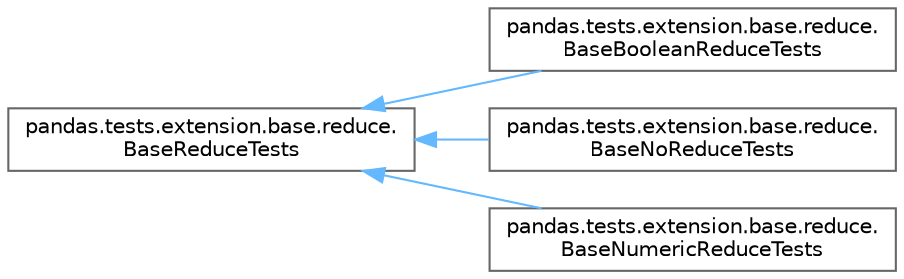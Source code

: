 digraph "Graphical Class Hierarchy"
{
 // LATEX_PDF_SIZE
  bgcolor="transparent";
  edge [fontname=Helvetica,fontsize=10,labelfontname=Helvetica,labelfontsize=10];
  node [fontname=Helvetica,fontsize=10,shape=box,height=0.2,width=0.4];
  rankdir="LR";
  Node0 [id="Node000000",label="pandas.tests.extension.base.reduce.\lBaseReduceTests",height=0.2,width=0.4,color="grey40", fillcolor="white", style="filled",URL="$d0/dae/classpandas_1_1tests_1_1extension_1_1base_1_1reduce_1_1BaseReduceTests.html",tooltip=" "];
  Node0 -> Node1 [id="edge4672_Node000000_Node000001",dir="back",color="steelblue1",style="solid",tooltip=" "];
  Node1 [id="Node000001",label="pandas.tests.extension.base.reduce.\lBaseBooleanReduceTests",height=0.2,width=0.4,color="grey40", fillcolor="white", style="filled",URL="$dd/d75/classpandas_1_1tests_1_1extension_1_1base_1_1reduce_1_1BaseBooleanReduceTests.html",tooltip=" "];
  Node0 -> Node2 [id="edge4673_Node000000_Node000002",dir="back",color="steelblue1",style="solid",tooltip=" "];
  Node2 [id="Node000002",label="pandas.tests.extension.base.reduce.\lBaseNoReduceTests",height=0.2,width=0.4,color="grey40", fillcolor="white", style="filled",URL="$d9/d4e/classpandas_1_1tests_1_1extension_1_1base_1_1reduce_1_1BaseNoReduceTests.html",tooltip=" "];
  Node0 -> Node3 [id="edge4674_Node000000_Node000003",dir="back",color="steelblue1",style="solid",tooltip=" "];
  Node3 [id="Node000003",label="pandas.tests.extension.base.reduce.\lBaseNumericReduceTests",height=0.2,width=0.4,color="grey40", fillcolor="white", style="filled",URL="$d1/d3b/classpandas_1_1tests_1_1extension_1_1base_1_1reduce_1_1BaseNumericReduceTests.html",tooltip=" "];
}
